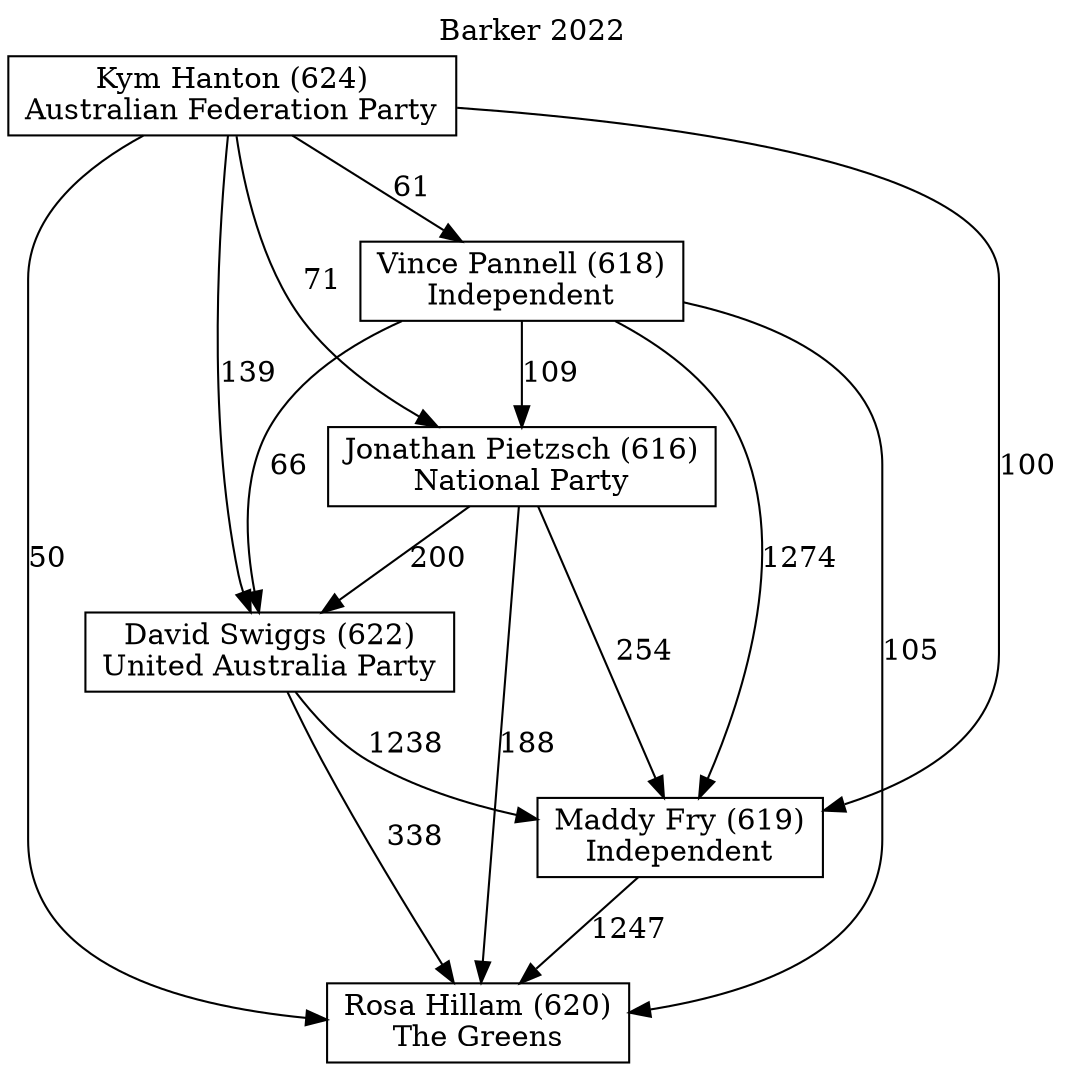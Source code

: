 // House preference flow
digraph "Rosa Hillam (620)_Barker_2022" {
	graph [label="Barker 2022" labelloc=t mclimit=10]
	node [shape=box]
	"Rosa Hillam (620)" [label="Rosa Hillam (620)
The Greens"]
	"Maddy Fry (619)" [label="Maddy Fry (619)
Independent"]
	"David Swiggs (622)" [label="David Swiggs (622)
United Australia Party"]
	"Jonathan Pietzsch (616)" [label="Jonathan Pietzsch (616)
National Party"]
	"Vince Pannell (618)" [label="Vince Pannell (618)
Independent"]
	"Kym Hanton (624)" [label="Kym Hanton (624)
Australian Federation Party"]
	"Rosa Hillam (620)" [label="Rosa Hillam (620)
The Greens"]
	"David Swiggs (622)" [label="David Swiggs (622)
United Australia Party"]
	"Jonathan Pietzsch (616)" [label="Jonathan Pietzsch (616)
National Party"]
	"Vince Pannell (618)" [label="Vince Pannell (618)
Independent"]
	"Kym Hanton (624)" [label="Kym Hanton (624)
Australian Federation Party"]
	"Rosa Hillam (620)" [label="Rosa Hillam (620)
The Greens"]
	"Jonathan Pietzsch (616)" [label="Jonathan Pietzsch (616)
National Party"]
	"Vince Pannell (618)" [label="Vince Pannell (618)
Independent"]
	"Kym Hanton (624)" [label="Kym Hanton (624)
Australian Federation Party"]
	"Rosa Hillam (620)" [label="Rosa Hillam (620)
The Greens"]
	"Vince Pannell (618)" [label="Vince Pannell (618)
Independent"]
	"Kym Hanton (624)" [label="Kym Hanton (624)
Australian Federation Party"]
	"Rosa Hillam (620)" [label="Rosa Hillam (620)
The Greens"]
	"Kym Hanton (624)" [label="Kym Hanton (624)
Australian Federation Party"]
	"Kym Hanton (624)" [label="Kym Hanton (624)
Australian Federation Party"]
	"Vince Pannell (618)" [label="Vince Pannell (618)
Independent"]
	"Kym Hanton (624)" [label="Kym Hanton (624)
Australian Federation Party"]
	"Kym Hanton (624)" [label="Kym Hanton (624)
Australian Federation Party"]
	"Jonathan Pietzsch (616)" [label="Jonathan Pietzsch (616)
National Party"]
	"Vince Pannell (618)" [label="Vince Pannell (618)
Independent"]
	"Kym Hanton (624)" [label="Kym Hanton (624)
Australian Federation Party"]
	"Jonathan Pietzsch (616)" [label="Jonathan Pietzsch (616)
National Party"]
	"Kym Hanton (624)" [label="Kym Hanton (624)
Australian Federation Party"]
	"Kym Hanton (624)" [label="Kym Hanton (624)
Australian Federation Party"]
	"Vince Pannell (618)" [label="Vince Pannell (618)
Independent"]
	"Kym Hanton (624)" [label="Kym Hanton (624)
Australian Federation Party"]
	"Kym Hanton (624)" [label="Kym Hanton (624)
Australian Federation Party"]
	"David Swiggs (622)" [label="David Swiggs (622)
United Australia Party"]
	"Jonathan Pietzsch (616)" [label="Jonathan Pietzsch (616)
National Party"]
	"Vince Pannell (618)" [label="Vince Pannell (618)
Independent"]
	"Kym Hanton (624)" [label="Kym Hanton (624)
Australian Federation Party"]
	"David Swiggs (622)" [label="David Swiggs (622)
United Australia Party"]
	"Vince Pannell (618)" [label="Vince Pannell (618)
Independent"]
	"Kym Hanton (624)" [label="Kym Hanton (624)
Australian Federation Party"]
	"David Swiggs (622)" [label="David Swiggs (622)
United Australia Party"]
	"Kym Hanton (624)" [label="Kym Hanton (624)
Australian Federation Party"]
	"Kym Hanton (624)" [label="Kym Hanton (624)
Australian Federation Party"]
	"Vince Pannell (618)" [label="Vince Pannell (618)
Independent"]
	"Kym Hanton (624)" [label="Kym Hanton (624)
Australian Federation Party"]
	"Kym Hanton (624)" [label="Kym Hanton (624)
Australian Federation Party"]
	"Jonathan Pietzsch (616)" [label="Jonathan Pietzsch (616)
National Party"]
	"Vince Pannell (618)" [label="Vince Pannell (618)
Independent"]
	"Kym Hanton (624)" [label="Kym Hanton (624)
Australian Federation Party"]
	"Jonathan Pietzsch (616)" [label="Jonathan Pietzsch (616)
National Party"]
	"Kym Hanton (624)" [label="Kym Hanton (624)
Australian Federation Party"]
	"Kym Hanton (624)" [label="Kym Hanton (624)
Australian Federation Party"]
	"Vince Pannell (618)" [label="Vince Pannell (618)
Independent"]
	"Kym Hanton (624)" [label="Kym Hanton (624)
Australian Federation Party"]
	"Kym Hanton (624)" [label="Kym Hanton (624)
Australian Federation Party"]
	"Maddy Fry (619)" [label="Maddy Fry (619)
Independent"]
	"David Swiggs (622)" [label="David Swiggs (622)
United Australia Party"]
	"Jonathan Pietzsch (616)" [label="Jonathan Pietzsch (616)
National Party"]
	"Vince Pannell (618)" [label="Vince Pannell (618)
Independent"]
	"Kym Hanton (624)" [label="Kym Hanton (624)
Australian Federation Party"]
	"Maddy Fry (619)" [label="Maddy Fry (619)
Independent"]
	"Jonathan Pietzsch (616)" [label="Jonathan Pietzsch (616)
National Party"]
	"Vince Pannell (618)" [label="Vince Pannell (618)
Independent"]
	"Kym Hanton (624)" [label="Kym Hanton (624)
Australian Federation Party"]
	"Maddy Fry (619)" [label="Maddy Fry (619)
Independent"]
	"Vince Pannell (618)" [label="Vince Pannell (618)
Independent"]
	"Kym Hanton (624)" [label="Kym Hanton (624)
Australian Federation Party"]
	"Maddy Fry (619)" [label="Maddy Fry (619)
Independent"]
	"Kym Hanton (624)" [label="Kym Hanton (624)
Australian Federation Party"]
	"Kym Hanton (624)" [label="Kym Hanton (624)
Australian Federation Party"]
	"Vince Pannell (618)" [label="Vince Pannell (618)
Independent"]
	"Kym Hanton (624)" [label="Kym Hanton (624)
Australian Federation Party"]
	"Kym Hanton (624)" [label="Kym Hanton (624)
Australian Federation Party"]
	"Jonathan Pietzsch (616)" [label="Jonathan Pietzsch (616)
National Party"]
	"Vince Pannell (618)" [label="Vince Pannell (618)
Independent"]
	"Kym Hanton (624)" [label="Kym Hanton (624)
Australian Federation Party"]
	"Jonathan Pietzsch (616)" [label="Jonathan Pietzsch (616)
National Party"]
	"Kym Hanton (624)" [label="Kym Hanton (624)
Australian Federation Party"]
	"Kym Hanton (624)" [label="Kym Hanton (624)
Australian Federation Party"]
	"Vince Pannell (618)" [label="Vince Pannell (618)
Independent"]
	"Kym Hanton (624)" [label="Kym Hanton (624)
Australian Federation Party"]
	"Kym Hanton (624)" [label="Kym Hanton (624)
Australian Federation Party"]
	"David Swiggs (622)" [label="David Swiggs (622)
United Australia Party"]
	"Jonathan Pietzsch (616)" [label="Jonathan Pietzsch (616)
National Party"]
	"Vince Pannell (618)" [label="Vince Pannell (618)
Independent"]
	"Kym Hanton (624)" [label="Kym Hanton (624)
Australian Federation Party"]
	"David Swiggs (622)" [label="David Swiggs (622)
United Australia Party"]
	"Vince Pannell (618)" [label="Vince Pannell (618)
Independent"]
	"Kym Hanton (624)" [label="Kym Hanton (624)
Australian Federation Party"]
	"David Swiggs (622)" [label="David Swiggs (622)
United Australia Party"]
	"Kym Hanton (624)" [label="Kym Hanton (624)
Australian Federation Party"]
	"Kym Hanton (624)" [label="Kym Hanton (624)
Australian Federation Party"]
	"Vince Pannell (618)" [label="Vince Pannell (618)
Independent"]
	"Kym Hanton (624)" [label="Kym Hanton (624)
Australian Federation Party"]
	"Kym Hanton (624)" [label="Kym Hanton (624)
Australian Federation Party"]
	"Jonathan Pietzsch (616)" [label="Jonathan Pietzsch (616)
National Party"]
	"Vince Pannell (618)" [label="Vince Pannell (618)
Independent"]
	"Kym Hanton (624)" [label="Kym Hanton (624)
Australian Federation Party"]
	"Jonathan Pietzsch (616)" [label="Jonathan Pietzsch (616)
National Party"]
	"Kym Hanton (624)" [label="Kym Hanton (624)
Australian Federation Party"]
	"Kym Hanton (624)" [label="Kym Hanton (624)
Australian Federation Party"]
	"Vince Pannell (618)" [label="Vince Pannell (618)
Independent"]
	"Kym Hanton (624)" [label="Kym Hanton (624)
Australian Federation Party"]
	"Kym Hanton (624)" [label="Kym Hanton (624)
Australian Federation Party"]
	"Maddy Fry (619)" -> "Rosa Hillam (620)" [label=1247]
	"David Swiggs (622)" -> "Maddy Fry (619)" [label=1238]
	"Jonathan Pietzsch (616)" -> "David Swiggs (622)" [label=200]
	"Vince Pannell (618)" -> "Jonathan Pietzsch (616)" [label=109]
	"Kym Hanton (624)" -> "Vince Pannell (618)" [label=61]
	"David Swiggs (622)" -> "Rosa Hillam (620)" [label=338]
	"Jonathan Pietzsch (616)" -> "Rosa Hillam (620)" [label=188]
	"Vince Pannell (618)" -> "Rosa Hillam (620)" [label=105]
	"Kym Hanton (624)" -> "Rosa Hillam (620)" [label=50]
	"Kym Hanton (624)" -> "Jonathan Pietzsch (616)" [label=71]
	"Vince Pannell (618)" -> "David Swiggs (622)" [label=66]
	"Kym Hanton (624)" -> "David Swiggs (622)" [label=139]
	"Jonathan Pietzsch (616)" -> "Maddy Fry (619)" [label=254]
	"Vince Pannell (618)" -> "Maddy Fry (619)" [label=1274]
	"Kym Hanton (624)" -> "Maddy Fry (619)" [label=100]
}

